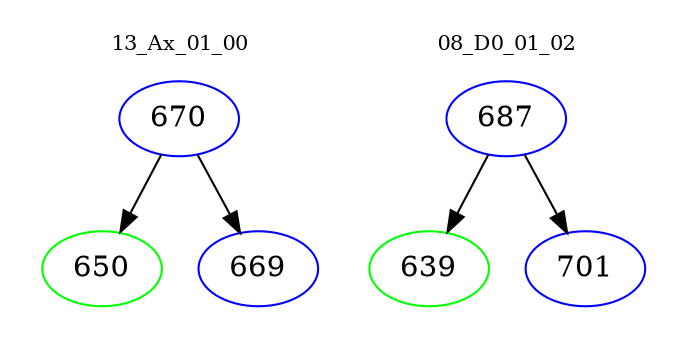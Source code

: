 digraph{
subgraph cluster_0 {
color = white
label = "13_Ax_01_00";
fontsize=10;
T0_670 [label="670", color="blue"]
T0_670 -> T0_650 [color="black"]
T0_650 [label="650", color="green"]
T0_670 -> T0_669 [color="black"]
T0_669 [label="669", color="blue"]
}
subgraph cluster_1 {
color = white
label = "08_D0_01_02";
fontsize=10;
T1_687 [label="687", color="blue"]
T1_687 -> T1_639 [color="black"]
T1_639 [label="639", color="green"]
T1_687 -> T1_701 [color="black"]
T1_701 [label="701", color="blue"]
}
}
